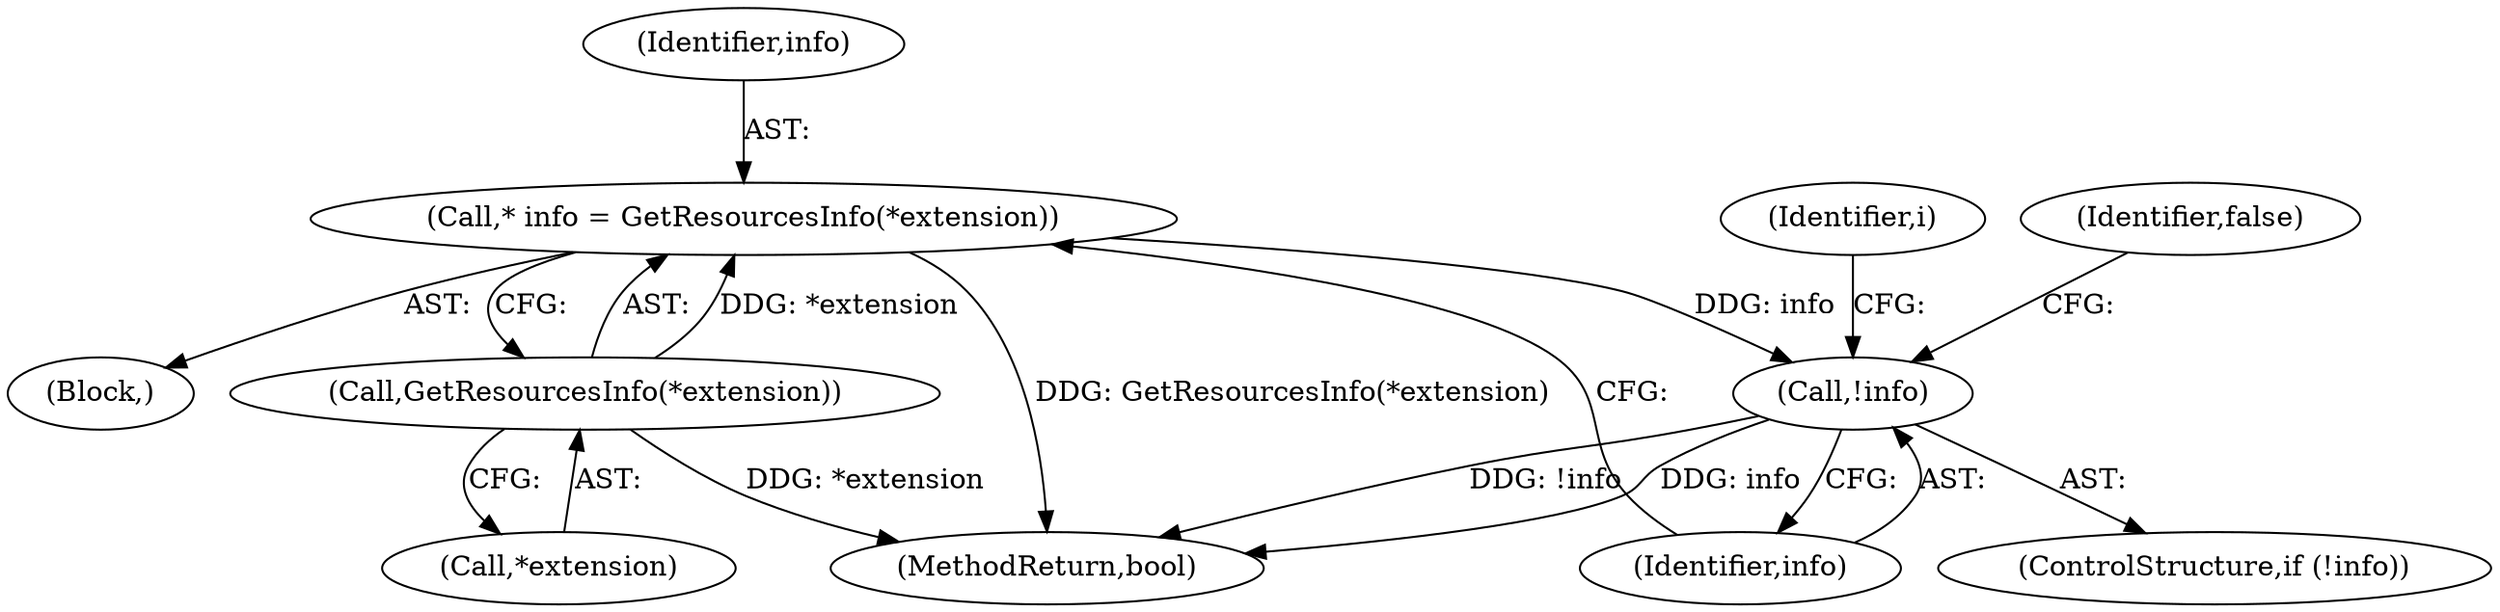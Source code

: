 digraph "0_Chrome_2aa406a8b4577103e7b933c75ec0e372830f20fe@pointer" {
"1000111" [label="(Call,* info = GetResourcesInfo(*extension))"];
"1000113" [label="(Call,GetResourcesInfo(*extension))"];
"1000117" [label="(Call,!info)"];
"1000124" [label="(Identifier,i)"];
"1000104" [label="(Block,)"];
"1000111" [label="(Call,* info = GetResourcesInfo(*extension))"];
"1000117" [label="(Call,!info)"];
"1000114" [label="(Call,*extension)"];
"1000112" [label="(Identifier,info)"];
"1000113" [label="(Call,GetResourcesInfo(*extension))"];
"1000120" [label="(Identifier,false)"];
"1000151" [label="(MethodReturn,bool)"];
"1000118" [label="(Identifier,info)"];
"1000116" [label="(ControlStructure,if (!info))"];
"1000111" -> "1000104"  [label="AST: "];
"1000111" -> "1000113"  [label="CFG: "];
"1000112" -> "1000111"  [label="AST: "];
"1000113" -> "1000111"  [label="AST: "];
"1000118" -> "1000111"  [label="CFG: "];
"1000111" -> "1000151"  [label="DDG: GetResourcesInfo(*extension)"];
"1000113" -> "1000111"  [label="DDG: *extension"];
"1000111" -> "1000117"  [label="DDG: info"];
"1000113" -> "1000114"  [label="CFG: "];
"1000114" -> "1000113"  [label="AST: "];
"1000113" -> "1000151"  [label="DDG: *extension"];
"1000117" -> "1000116"  [label="AST: "];
"1000117" -> "1000118"  [label="CFG: "];
"1000118" -> "1000117"  [label="AST: "];
"1000120" -> "1000117"  [label="CFG: "];
"1000124" -> "1000117"  [label="CFG: "];
"1000117" -> "1000151"  [label="DDG: !info"];
"1000117" -> "1000151"  [label="DDG: info"];
}
